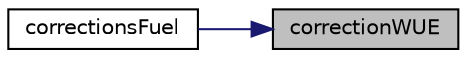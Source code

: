 digraph "correctionWUE"
{
 // LATEX_PDF_SIZE
  edge [fontname="Helvetica",fontsize="10",labelfontname="Helvetica",labelfontsize="10"];
  node [fontname="Helvetica",fontsize="10",shape=record];
  rankdir="RL";
  Node100 [label="correctionWUE",height=0.2,width=0.4,color="black", fillcolor="grey75", style="filled", fontcolor="black",tooltip=" "];
  Node100 -> Node101 [dir="back",color="midnightblue",fontsize="10",style="solid",fontname="Helvetica"];
  Node101 [label="correctionsFuel",height=0.2,width=0.4,color="black", fillcolor="white", style="filled",URL="$corrections_8ino.html#a27b96950fe79d10ec18a7643a077d5f1",tooltip=" "];
}
